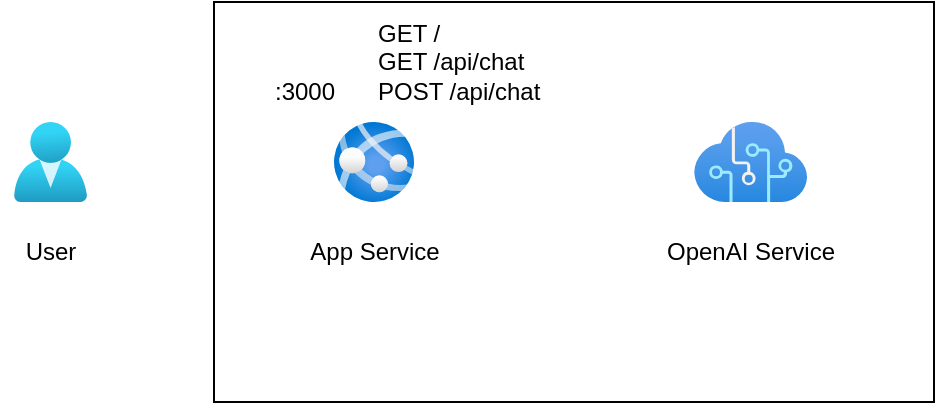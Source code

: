 <mxfile>
    <diagram id="x7csn9zrtllCP2Q9Hka8" name="ページ1">
        <mxGraphModel dx="547" dy="467" grid="1" gridSize="10" guides="1" tooltips="1" connect="1" arrows="1" fold="1" page="1" pageScale="1" pageWidth="827" pageHeight="1169" math="0" shadow="0">
            <root>
                <mxCell id="0"/>
                <mxCell id="1" parent="0"/>
                <mxCell id="2" value="" style="rounded=0;whiteSpace=wrap;html=1;" parent="1" vertex="1">
                    <mxGeometry x="300" y="380" width="360" height="200" as="geometry"/>
                </mxCell>
                <mxCell id="3" value="" style="aspect=fixed;html=1;points=[];align=center;image;fontSize=12;image=img/lib/azure2/app_services/App_Services.svg;" parent="1" vertex="1">
                    <mxGeometry x="360" y="440" width="40" height="40" as="geometry"/>
                </mxCell>
                <mxCell id="4" value="" style="aspect=fixed;html=1;points=[];align=center;image;fontSize=12;image=img/lib/azure2/ai_machine_learning/Cognitive_Services.svg;" parent="1" vertex="1">
                    <mxGeometry x="540" y="440" width="56.66" height="40" as="geometry"/>
                </mxCell>
                <mxCell id="5" value="App Service" style="text;html=1;align=center;verticalAlign=middle;resizable=0;points=[];autosize=1;strokeColor=none;fillColor=none;" parent="1" vertex="1">
                    <mxGeometry x="335" y="490" width="90" height="30" as="geometry"/>
                </mxCell>
                <mxCell id="6" value="OpenAI Service" style="text;html=1;align=center;verticalAlign=middle;resizable=0;points=[];autosize=1;strokeColor=none;fillColor=none;" parent="1" vertex="1">
                    <mxGeometry x="513.33" y="490" width="110" height="30" as="geometry"/>
                </mxCell>
                <mxCell id="7" value="" style="aspect=fixed;html=1;points=[];align=center;image;fontSize=12;image=img/lib/azure2/identity/Users.svg;" parent="1" vertex="1">
                    <mxGeometry x="200" y="440" width="36.57" height="40" as="geometry"/>
                </mxCell>
                <mxCell id="8" value="User" style="text;html=1;align=center;verticalAlign=middle;resizable=0;points=[];autosize=1;strokeColor=none;fillColor=none;" parent="1" vertex="1">
                    <mxGeometry x="193.29" y="490" width="50" height="30" as="geometry"/>
                </mxCell>
                <mxCell id="9" value=":3000" style="text;html=1;align=center;verticalAlign=middle;resizable=0;points=[];autosize=1;strokeColor=none;fillColor=none;" vertex="1" parent="1">
                    <mxGeometry x="320" y="410" width="50" height="30" as="geometry"/>
                </mxCell>
                <mxCell id="10" value="GET /&lt;br&gt;GET /api/chat&lt;br&gt;POST /api/chat" style="text;html=1;align=left;verticalAlign=middle;resizable=0;points=[];autosize=1;strokeColor=none;fillColor=none;" vertex="1" parent="1">
                    <mxGeometry x="380" y="380" width="100" height="60" as="geometry"/>
                </mxCell>
            </root>
        </mxGraphModel>
    </diagram>
</mxfile>